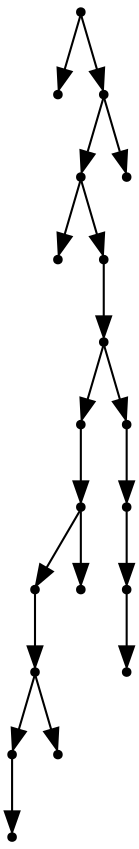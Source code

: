 digraph {
  19 [shape=point];
  0 [shape=point];
  18 [shape=point];
  16 [shape=point];
  1 [shape=point];
  15 [shape=point];
  14 [shape=point];
  9 [shape=point];
  8 [shape=point];
  6 [shape=point];
  5 [shape=point];
  3 [shape=point];
  2 [shape=point];
  4 [shape=point];
  7 [shape=point];
  13 [shape=point];
  12 [shape=point];
  11 [shape=point];
  10 [shape=point];
  17 [shape=point];
19 -> 0;
19 -> 18;
18 -> 16;
16 -> 1;
16 -> 15;
15 -> 14;
14 -> 9;
9 -> 8;
8 -> 6;
6 -> 5;
5 -> 3;
3 -> 2;
5 -> 4;
8 -> 7;
14 -> 13;
13 -> 12;
12 -> 11;
11 -> 10;
18 -> 17;
}
